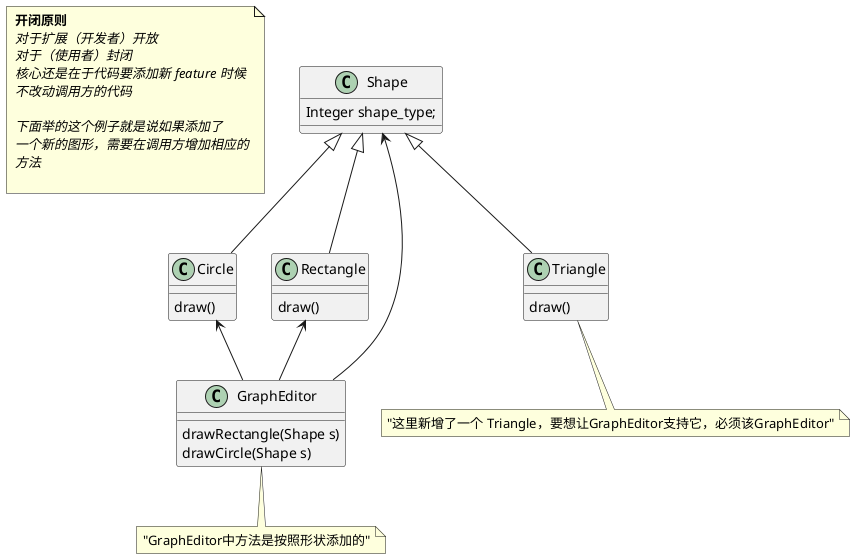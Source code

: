 @startuml
'https://plantuml.com/class-diagram
note as N
    <b> 开闭原则</b>
    <i> 对于扩展（开发者）开放</i>
    <i> 对于（使用者）封闭</i>
    <i> 核心还是在于代码要添加新 feature 时候</i>
    <i> 不改动调用方的代码 </i>

    <i> 下面举的这个例子就是说如果添加了 </i>
    <i> 一个新的图形，需要在调用方增加相应的</i>
    <i> 方法</i>

end note

class Shape{
    Integer shape_type;
}

class Circle{
    draw()
}
Shape <|-- Circle
class Rectangle {
    draw()
}
Shape <|-- Rectangle

class GraphEditor{
    drawRectangle(Shape s)
    drawCircle(Shape s)
}
Shape <-- GraphEditor
Circle <-- GraphEditor
Rectangle <-- GraphEditor
note bottom: "GraphEditor中方法是按照形状添加的"

Class Triangle{
    draw()
}
Shape <|-- Triangle
note bottom: "这里新增了一个 Triangle，要想让GraphEditor支持它，必须该GraphEditor"


@enduml